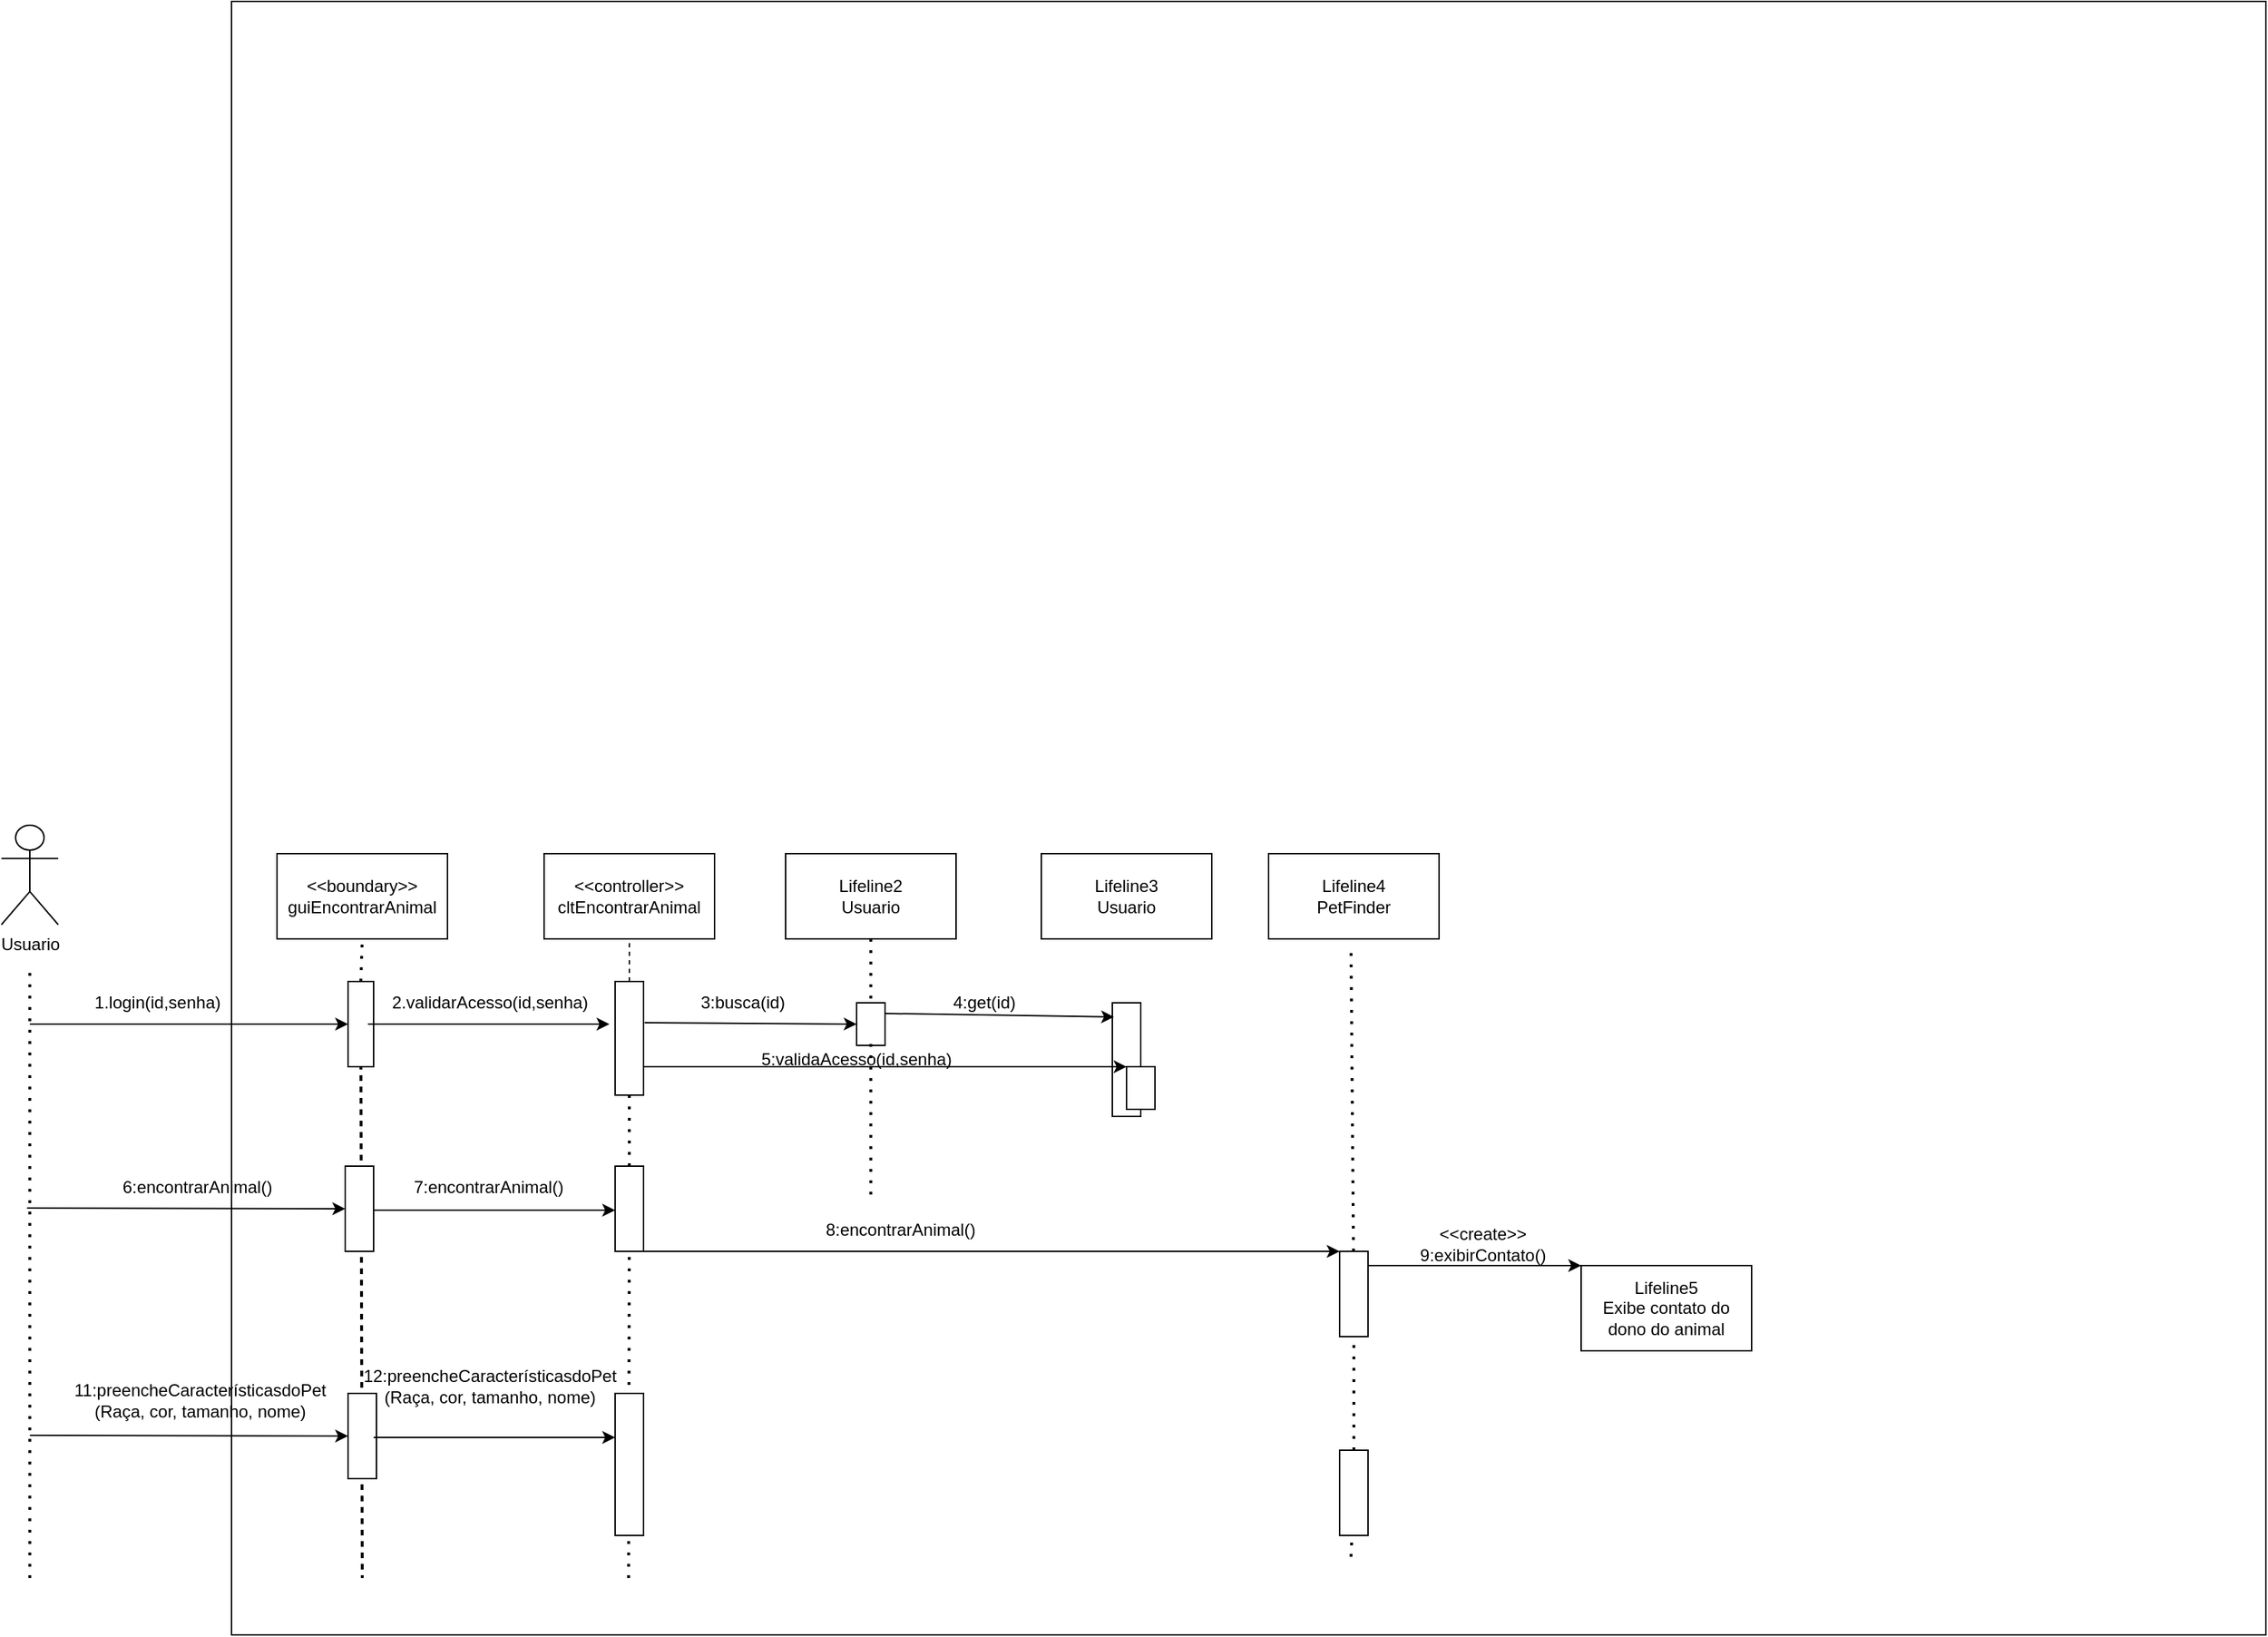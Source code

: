 <mxfile version="22.1.0" type="github">
  <diagram name="Página-1" id="JvSVwGAG51SrDOfE1N3L">
    <mxGraphModel dx="1050" dy="1766" grid="1" gridSize="10" guides="1" tooltips="1" connect="1" arrows="1" fold="1" page="1" pageScale="1" pageWidth="827" pageHeight="1169" math="0" shadow="0">
      <root>
        <mxCell id="0" />
        <mxCell id="1" parent="0" />
        <mxCell id="2Xti_XCpb2HMnOfIH6zd-1" value="" style="rounded=0;whiteSpace=wrap;html=1;" parent="1" vertex="1">
          <mxGeometry x="200" y="-500" width="1432" height="1150" as="geometry" />
        </mxCell>
        <mxCell id="2Xti_XCpb2HMnOfIH6zd-2" value="Usuario" style="shape=umlActor;verticalLabelPosition=bottom;verticalAlign=top;html=1;outlineConnect=0;" parent="1" vertex="1">
          <mxGeometry x="38" y="80" width="40" height="70" as="geometry" />
        </mxCell>
        <mxCell id="2Xti_XCpb2HMnOfIH6zd-3" value="&amp;lt;&amp;lt;boundary&amp;gt;&amp;gt;&lt;br&gt;guiEncontrarAnimal" style="rounded=0;whiteSpace=wrap;html=1;" parent="1" vertex="1">
          <mxGeometry x="232" y="100" width="120" height="60" as="geometry" />
        </mxCell>
        <mxCell id="2Xti_XCpb2HMnOfIH6zd-4" value="" style="endArrow=none;dashed=1;html=1;dashPattern=1 3;strokeWidth=2;rounded=0;" parent="1" edge="1">
          <mxGeometry width="50" height="50" relative="1" as="geometry">
            <mxPoint x="58" y="610" as="sourcePoint" />
            <mxPoint x="58" y="180" as="targetPoint" />
          </mxGeometry>
        </mxCell>
        <mxCell id="2Xti_XCpb2HMnOfIH6zd-5" value="" style="endArrow=none;dashed=1;html=1;dashPattern=1 3;strokeWidth=2;rounded=0;" parent="1" source="2Xti_XCpb2HMnOfIH6zd-7" edge="1">
          <mxGeometry width="50" height="50" relative="1" as="geometry">
            <mxPoint x="292" y="430" as="sourcePoint" />
            <mxPoint x="292" y="610" as="targetPoint" />
          </mxGeometry>
        </mxCell>
        <mxCell id="2Xti_XCpb2HMnOfIH6zd-6" value="" style="endArrow=none;dashed=1;html=1;dashPattern=1 3;strokeWidth=2;rounded=0;" parent="1" target="2Xti_XCpb2HMnOfIH6zd-7" edge="1">
          <mxGeometry width="50" height="50" relative="1" as="geometry">
            <mxPoint x="292" y="610" as="sourcePoint" />
            <mxPoint x="291.5" y="160" as="targetPoint" />
          </mxGeometry>
        </mxCell>
        <mxCell id="2Xti_XCpb2HMnOfIH6zd-7" value="" style="rounded=0;whiteSpace=wrap;html=1;" parent="1" vertex="1">
          <mxGeometry x="282" y="190" width="18" height="60" as="geometry" />
        </mxCell>
        <mxCell id="2Xti_XCpb2HMnOfIH6zd-8" value="" style="rounded=0;whiteSpace=wrap;html=1;" parent="1" vertex="1">
          <mxGeometry x="282" y="480" width="20" height="60" as="geometry" />
        </mxCell>
        <mxCell id="2Xti_XCpb2HMnOfIH6zd-9" value="" style="endArrow=classic;html=1;rounded=0;entryX=0;entryY=0.5;entryDx=0;entryDy=0;" parent="1" target="2Xti_XCpb2HMnOfIH6zd-7" edge="1">
          <mxGeometry width="50" height="50" relative="1" as="geometry">
            <mxPoint x="58" y="220" as="sourcePoint" />
            <mxPoint x="318" y="210" as="targetPoint" />
          </mxGeometry>
        </mxCell>
        <mxCell id="2Xti_XCpb2HMnOfIH6zd-10" value="" style="endArrow=classic;html=1;rounded=0;entryX=0;entryY=0.5;entryDx=0;entryDy=0;" parent="1" target="2Xti_XCpb2HMnOfIH6zd-8" edge="1">
          <mxGeometry width="50" height="50" relative="1" as="geometry">
            <mxPoint x="58" y="509.5" as="sourcePoint" />
            <mxPoint x="248" y="509.5" as="targetPoint" />
          </mxGeometry>
        </mxCell>
        <mxCell id="2Xti_XCpb2HMnOfIH6zd-11" value="1.login(id,senha)" style="text;html=1;strokeColor=none;fillColor=none;align=center;verticalAlign=middle;whiteSpace=wrap;rounded=0;" parent="1" vertex="1">
          <mxGeometry x="118" y="190" width="60" height="30" as="geometry" />
        </mxCell>
        <mxCell id="2Xti_XCpb2HMnOfIH6zd-12" value="11:preencheCaracterísticasdoPet (Raça, cor, tamanho, nome)" style="text;html=1;strokeColor=none;fillColor=none;align=center;verticalAlign=middle;whiteSpace=wrap;rounded=0;" parent="1" vertex="1">
          <mxGeometry x="78" y="460" width="200" height="50" as="geometry" />
        </mxCell>
        <mxCell id="2Xti_XCpb2HMnOfIH6zd-13" value="" style="rounded=0;whiteSpace=wrap;html=1;" parent="1" vertex="1">
          <mxGeometry x="280" y="320" width="20" height="60" as="geometry" />
        </mxCell>
        <mxCell id="2Xti_XCpb2HMnOfIH6zd-14" value="" style="endArrow=classic;html=1;rounded=0;entryX=0;entryY=0.5;entryDx=0;entryDy=0;" parent="1" target="2Xti_XCpb2HMnOfIH6zd-13" edge="1">
          <mxGeometry width="50" height="50" relative="1" as="geometry">
            <mxPoint x="56" y="349.5" as="sourcePoint" />
            <mxPoint x="246" y="349.5" as="targetPoint" />
          </mxGeometry>
        </mxCell>
        <mxCell id="2Xti_XCpb2HMnOfIH6zd-15" value="6:encontrarAnimal()" style="text;html=1;strokeColor=none;fillColor=none;align=center;verticalAlign=middle;whiteSpace=wrap;rounded=0;" parent="1" vertex="1">
          <mxGeometry x="76" y="310" width="200" height="50" as="geometry" />
        </mxCell>
        <mxCell id="Gy5CLrSUl3EaHFtoTER6-2" value="&amp;lt;&amp;lt;controller&amp;gt;&amp;gt;&lt;br&gt;cltEncontrarAnimal" style="rounded=0;whiteSpace=wrap;html=1;" parent="1" vertex="1">
          <mxGeometry x="420" y="100" width="120" height="60" as="geometry" />
        </mxCell>
        <mxCell id="Gy5CLrSUl3EaHFtoTER6-3" value="Lifeline2&lt;br&gt;Usuario" style="rounded=0;whiteSpace=wrap;html=1;" parent="1" vertex="1">
          <mxGeometry x="590" y="100" width="120" height="60" as="geometry" />
        </mxCell>
        <mxCell id="Gy5CLrSUl3EaHFtoTER6-4" value="Lifeline3&lt;br style=&quot;border-color: var(--border-color);&quot;&gt;Usuario" style="rounded=0;whiteSpace=wrap;html=1;" parent="1" vertex="1">
          <mxGeometry x="770" y="100" width="120" height="60" as="geometry" />
        </mxCell>
        <mxCell id="Gy5CLrSUl3EaHFtoTER6-5" value="Lifeline4&lt;br style=&quot;border-color: var(--border-color);&quot;&gt;PetFinder" style="rounded=0;whiteSpace=wrap;html=1;" parent="1" vertex="1">
          <mxGeometry x="930" y="100" width="120" height="60" as="geometry" />
        </mxCell>
        <mxCell id="Gy5CLrSUl3EaHFtoTER6-9" value="" style="rounded=0;whiteSpace=wrap;html=1;" parent="1" vertex="1">
          <mxGeometry x="470" y="190" width="20" height="80" as="geometry" />
        </mxCell>
        <mxCell id="Gy5CLrSUl3EaHFtoTER6-11" value="" style="endArrow=none;dashed=1;html=1;dashPattern=1 3;strokeWidth=2;rounded=0;" parent="1" source="Gy5CLrSUl3EaHFtoTER6-12" edge="1">
          <mxGeometry width="50" height="50" relative="1" as="geometry">
            <mxPoint x="479.5" y="610" as="sourcePoint" />
            <mxPoint x="480" y="270" as="targetPoint" />
          </mxGeometry>
        </mxCell>
        <mxCell id="Gy5CLrSUl3EaHFtoTER6-13" value="" style="endArrow=none;dashed=1;html=1;dashPattern=1 3;strokeWidth=2;rounded=0;" parent="1" target="Gy5CLrSUl3EaHFtoTER6-12" edge="1">
          <mxGeometry width="50" height="50" relative="1" as="geometry">
            <mxPoint x="479.5" y="610" as="sourcePoint" />
            <mxPoint x="479.5" y="250" as="targetPoint" />
          </mxGeometry>
        </mxCell>
        <mxCell id="Gy5CLrSUl3EaHFtoTER6-12" value="" style="rounded=0;whiteSpace=wrap;html=1;" parent="1" vertex="1">
          <mxGeometry x="470" y="320" width="20" height="60" as="geometry" />
        </mxCell>
        <mxCell id="Gy5CLrSUl3EaHFtoTER6-14" value="" style="rounded=0;whiteSpace=wrap;html=1;" parent="1" vertex="1">
          <mxGeometry x="470" y="480" width="20" height="100" as="geometry" />
        </mxCell>
        <mxCell id="Gy5CLrSUl3EaHFtoTER6-19" value="2.validarAcesso(id,senha)" style="text;html=1;strokeColor=none;fillColor=none;align=center;verticalAlign=middle;whiteSpace=wrap;rounded=0;" parent="1" vertex="1">
          <mxGeometry x="352" y="190" width="60" height="30" as="geometry" />
        </mxCell>
        <mxCell id="Gy5CLrSUl3EaHFtoTER6-23" value="" style="endArrow=none;dashed=1;html=1;dashPattern=1 3;strokeWidth=2;rounded=0;exitX=0.5;exitY=0;exitDx=0;exitDy=0;entryX=0.5;entryY=1;entryDx=0;entryDy=0;" parent="1" source="2Xti_XCpb2HMnOfIH6zd-7" target="2Xti_XCpb2HMnOfIH6zd-3" edge="1">
          <mxGeometry width="50" height="50" relative="1" as="geometry">
            <mxPoint x="278" y="190" as="sourcePoint" />
            <mxPoint x="328" y="140" as="targetPoint" />
          </mxGeometry>
        </mxCell>
        <mxCell id="25AuXAypZA-sU3NPFs_8-1" style="edgeStyle=orthogonalEdgeStyle;rounded=0;orthogonalLoop=1;jettySize=auto;html=1;entryX=0;entryY=0.5;entryDx=0;entryDy=0;" edge="1" parent="1">
          <mxGeometry relative="1" as="geometry">
            <mxPoint x="300" y="351" as="sourcePoint" />
            <mxPoint x="470" y="351" as="targetPoint" />
            <Array as="points">
              <mxPoint x="420" y="351" />
              <mxPoint x="420" y="351" />
            </Array>
          </mxGeometry>
        </mxCell>
        <mxCell id="25AuXAypZA-sU3NPFs_8-2" value="7:encontrarAnimal()" style="text;html=1;strokeColor=none;fillColor=none;align=center;verticalAlign=middle;whiteSpace=wrap;rounded=0;" vertex="1" parent="1">
          <mxGeometry x="350" y="320" width="62" height="30" as="geometry" />
        </mxCell>
        <mxCell id="25AuXAypZA-sU3NPFs_8-4" style="edgeStyle=orthogonalEdgeStyle;rounded=0;orthogonalLoop=1;jettySize=auto;html=1;entryX=0;entryY=0.5;entryDx=0;entryDy=0;" edge="1" parent="1">
          <mxGeometry relative="1" as="geometry">
            <mxPoint x="300" y="511" as="sourcePoint" />
            <mxPoint x="470" y="511" as="targetPoint" />
            <Array as="points">
              <mxPoint x="420" y="511" />
              <mxPoint x="420" y="511" />
            </Array>
          </mxGeometry>
        </mxCell>
        <mxCell id="25AuXAypZA-sU3NPFs_8-5" value="12:preencheCaracterísticasdoPet (Raça, cor, tamanho, nome)" style="text;html=1;strokeColor=none;fillColor=none;align=center;verticalAlign=middle;whiteSpace=wrap;rounded=0;" vertex="1" parent="1">
          <mxGeometry x="282" y="450" width="200" height="50" as="geometry" />
        </mxCell>
        <mxCell id="25AuXAypZA-sU3NPFs_8-10" value="" style="endArrow=none;dashed=1;html=1;rounded=0;exitX=0.5;exitY=0;exitDx=0;exitDy=0;entryX=0.5;entryY=1;entryDx=0;entryDy=0;" edge="1" parent="1" source="Gy5CLrSUl3EaHFtoTER6-9" target="Gy5CLrSUl3EaHFtoTER6-2">
          <mxGeometry width="50" height="50" relative="1" as="geometry">
            <mxPoint x="510" y="340" as="sourcePoint" />
            <mxPoint x="560" y="290" as="targetPoint" />
            <Array as="points">
              <mxPoint x="480" y="160" />
            </Array>
          </mxGeometry>
        </mxCell>
        <mxCell id="25AuXAypZA-sU3NPFs_8-13" value="" style="endArrow=none;dashed=1;html=1;dashPattern=1 3;strokeWidth=2;rounded=0;entryX=0.5;entryY=1;entryDx=0;entryDy=0;" edge="1" parent="1" target="Gy5CLrSUl3EaHFtoTER6-3">
          <mxGeometry width="50" height="50" relative="1" as="geometry">
            <mxPoint x="650" y="210" as="sourcePoint" />
            <mxPoint x="660" y="160" as="targetPoint" />
            <Array as="points">
              <mxPoint x="650" y="190" />
            </Array>
          </mxGeometry>
        </mxCell>
        <mxCell id="25AuXAypZA-sU3NPFs_8-14" value="" style="rounded=0;whiteSpace=wrap;html=1;" vertex="1" parent="1">
          <mxGeometry x="640" y="205" width="20" height="30" as="geometry" />
        </mxCell>
        <mxCell id="25AuXAypZA-sU3NPFs_8-19" style="edgeStyle=orthogonalEdgeStyle;rounded=0;orthogonalLoop=1;jettySize=auto;html=1;entryX=0;entryY=0.5;entryDx=0;entryDy=0;" edge="1" parent="1">
          <mxGeometry relative="1" as="geometry">
            <mxPoint x="296" y="220" as="sourcePoint" />
            <mxPoint x="466" y="220" as="targetPoint" />
            <Array as="points">
              <mxPoint x="416" y="220" />
              <mxPoint x="416" y="220" />
            </Array>
          </mxGeometry>
        </mxCell>
        <mxCell id="25AuXAypZA-sU3NPFs_8-21" value="" style="endArrow=classic;html=1;rounded=0;exitX=1.04;exitY=0.363;exitDx=0;exitDy=0;entryX=0;entryY=0.5;entryDx=0;entryDy=0;exitPerimeter=0;" edge="1" parent="1" source="Gy5CLrSUl3EaHFtoTER6-9" target="25AuXAypZA-sU3NPFs_8-14">
          <mxGeometry width="50" height="50" relative="1" as="geometry">
            <mxPoint x="530" y="245" as="sourcePoint" />
            <mxPoint x="580" y="195" as="targetPoint" />
          </mxGeometry>
        </mxCell>
        <mxCell id="25AuXAypZA-sU3NPFs_8-22" value="3:busca(id)" style="text;html=1;strokeColor=none;fillColor=none;align=center;verticalAlign=middle;whiteSpace=wrap;rounded=0;" vertex="1" parent="1">
          <mxGeometry x="530" y="190" width="60" height="30" as="geometry" />
        </mxCell>
        <mxCell id="25AuXAypZA-sU3NPFs_8-23" value="" style="rounded=0;whiteSpace=wrap;html=1;" vertex="1" parent="1">
          <mxGeometry x="820" y="205" width="20" height="80" as="geometry" />
        </mxCell>
        <mxCell id="25AuXAypZA-sU3NPFs_8-24" value="" style="endArrow=classic;html=1;rounded=0;exitX=1;exitY=0.25;exitDx=0;exitDy=0;entryX=0.06;entryY=0.125;entryDx=0;entryDy=0;entryPerimeter=0;" edge="1" parent="1" source="25AuXAypZA-sU3NPFs_8-14" target="25AuXAypZA-sU3NPFs_8-23">
          <mxGeometry width="50" height="50" relative="1" as="geometry">
            <mxPoint x="720" y="250" as="sourcePoint" />
            <mxPoint x="770" y="200" as="targetPoint" />
          </mxGeometry>
        </mxCell>
        <mxCell id="25AuXAypZA-sU3NPFs_8-26" value="4:get(id)" style="text;html=1;strokeColor=none;fillColor=none;align=center;verticalAlign=middle;whiteSpace=wrap;rounded=0;" vertex="1" parent="1">
          <mxGeometry x="700" y="190" width="60" height="30" as="geometry" />
        </mxCell>
        <mxCell id="25AuXAypZA-sU3NPFs_8-27" value="" style="rounded=0;whiteSpace=wrap;html=1;" vertex="1" parent="1">
          <mxGeometry x="830" y="250" width="20" height="30" as="geometry" />
        </mxCell>
        <mxCell id="25AuXAypZA-sU3NPFs_8-29" value="" style="endArrow=classic;html=1;rounded=0;entryX=0;entryY=0;entryDx=0;entryDy=0;exitX=1;exitY=0.75;exitDx=0;exitDy=0;" edge="1" parent="1" source="Gy5CLrSUl3EaHFtoTER6-9" target="25AuXAypZA-sU3NPFs_8-27">
          <mxGeometry width="50" height="50" relative="1" as="geometry">
            <mxPoint x="570" y="295" as="sourcePoint" />
            <mxPoint x="620" y="245" as="targetPoint" />
          </mxGeometry>
        </mxCell>
        <mxCell id="25AuXAypZA-sU3NPFs_8-30" value="5:validaAcesso(id,senha)" style="text;html=1;strokeColor=none;fillColor=none;align=center;verticalAlign=middle;whiteSpace=wrap;rounded=0;" vertex="1" parent="1">
          <mxGeometry x="610" y="230" width="60" height="30" as="geometry" />
        </mxCell>
        <mxCell id="25AuXAypZA-sU3NPFs_8-31" value="" style="endArrow=none;dashed=1;html=1;dashPattern=1 3;strokeWidth=2;rounded=0;" edge="1" parent="1">
          <mxGeometry width="50" height="50" relative="1" as="geometry">
            <mxPoint x="650" y="340" as="sourcePoint" />
            <mxPoint x="650" y="230" as="targetPoint" />
          </mxGeometry>
        </mxCell>
        <mxCell id="25AuXAypZA-sU3NPFs_8-34" value="" style="endArrow=none;dashed=1;html=1;dashPattern=1 3;strokeWidth=2;rounded=0;" edge="1" parent="1" source="25AuXAypZA-sU3NPFs_8-35">
          <mxGeometry width="50" height="50" relative="1" as="geometry">
            <mxPoint x="988" y="595" as="sourcePoint" />
            <mxPoint x="988" y="165" as="targetPoint" />
          </mxGeometry>
        </mxCell>
        <mxCell id="25AuXAypZA-sU3NPFs_8-36" value="" style="endArrow=none;dashed=1;html=1;dashPattern=1 3;strokeWidth=2;rounded=0;" edge="1" parent="1" source="25AuXAypZA-sU3NPFs_8-44" target="25AuXAypZA-sU3NPFs_8-35">
          <mxGeometry width="50" height="50" relative="1" as="geometry">
            <mxPoint x="988" y="595" as="sourcePoint" />
            <mxPoint x="988" y="165" as="targetPoint" />
          </mxGeometry>
        </mxCell>
        <mxCell id="25AuXAypZA-sU3NPFs_8-35" value="" style="rounded=0;whiteSpace=wrap;html=1;" vertex="1" parent="1">
          <mxGeometry x="980" y="380" width="20" height="60" as="geometry" />
        </mxCell>
        <mxCell id="25AuXAypZA-sU3NPFs_8-38" value="" style="endArrow=classic;html=1;rounded=0;exitX=1;exitY=1;exitDx=0;exitDy=0;entryX=0;entryY=0;entryDx=0;entryDy=0;" edge="1" parent="1" source="Gy5CLrSUl3EaHFtoTER6-12" target="25AuXAypZA-sU3NPFs_8-35">
          <mxGeometry width="50" height="50" relative="1" as="geometry">
            <mxPoint x="588" y="420" as="sourcePoint" />
            <mxPoint x="638" y="370" as="targetPoint" />
          </mxGeometry>
        </mxCell>
        <mxCell id="25AuXAypZA-sU3NPFs_8-40" value="8:encontrarAnimal()" style="text;html=1;strokeColor=none;fillColor=none;align=center;verticalAlign=middle;whiteSpace=wrap;rounded=0;" vertex="1" parent="1">
          <mxGeometry x="640" y="350" width="62" height="30" as="geometry" />
        </mxCell>
        <mxCell id="25AuXAypZA-sU3NPFs_8-41" value="Lifeline5&lt;br style=&quot;border-color: var(--border-color);&quot;&gt;Exibe contato do dono do animal" style="rounded=0;whiteSpace=wrap;html=1;" vertex="1" parent="1">
          <mxGeometry x="1150" y="390" width="120" height="60" as="geometry" />
        </mxCell>
        <mxCell id="25AuXAypZA-sU3NPFs_8-42" value="" style="endArrow=classic;html=1;rounded=0;entryX=0;entryY=0;entryDx=0;entryDy=0;" edge="1" parent="1" target="25AuXAypZA-sU3NPFs_8-41">
          <mxGeometry width="50" height="50" relative="1" as="geometry">
            <mxPoint x="1000" y="390" as="sourcePoint" />
            <mxPoint x="1102" y="365" as="targetPoint" />
          </mxGeometry>
        </mxCell>
        <mxCell id="25AuXAypZA-sU3NPFs_8-43" value="&amp;lt;&amp;lt;create&amp;gt;&amp;gt;&lt;br&gt;9:exibirContato()" style="text;html=1;strokeColor=none;fillColor=none;align=center;verticalAlign=middle;whiteSpace=wrap;rounded=0;" vertex="1" parent="1">
          <mxGeometry x="1050" y="360" width="62" height="30" as="geometry" />
        </mxCell>
        <mxCell id="25AuXAypZA-sU3NPFs_8-45" value="" style="endArrow=none;dashed=1;html=1;dashPattern=1 3;strokeWidth=2;rounded=0;" edge="1" parent="1" target="25AuXAypZA-sU3NPFs_8-44">
          <mxGeometry width="50" height="50" relative="1" as="geometry">
            <mxPoint x="988" y="595" as="sourcePoint" />
            <mxPoint x="990" y="440" as="targetPoint" />
          </mxGeometry>
        </mxCell>
        <mxCell id="25AuXAypZA-sU3NPFs_8-44" value="" style="rounded=0;whiteSpace=wrap;html=1;" vertex="1" parent="1">
          <mxGeometry x="980" y="520" width="20" height="60" as="geometry" />
        </mxCell>
      </root>
    </mxGraphModel>
  </diagram>
</mxfile>
